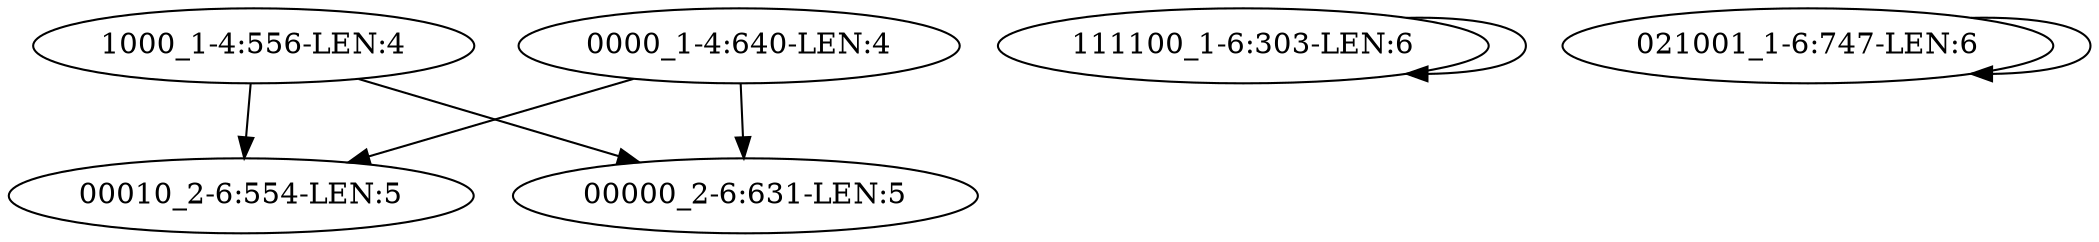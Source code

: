 digraph G {
    "1000_1-4:556-LEN:4" -> "00010_2-6:554-LEN:5";
    "1000_1-4:556-LEN:4" -> "00000_2-6:631-LEN:5";
    "0000_1-4:640-LEN:4" -> "00010_2-6:554-LEN:5";
    "0000_1-4:640-LEN:4" -> "00000_2-6:631-LEN:5";
    "111100_1-6:303-LEN:6" -> "111100_1-6:303-LEN:6";
    "021001_1-6:747-LEN:6" -> "021001_1-6:747-LEN:6";
}
